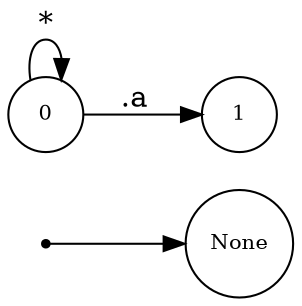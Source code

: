 digraph NFA {
  rankdir=LR;
  node [shape=circle, fontsize=10];
  __start [shape=point, label=""];
  __start -> None;
  1 [label="1"];
  0 [label="0"];
  { node [shape=doublecircle]; 1 }
  0 -> 0 [label="*"];
  0 -> 1 [label=".a"];
}
